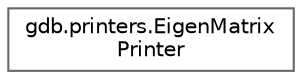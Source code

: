 digraph "类继承关系图"
{
 // LATEX_PDF_SIZE
  bgcolor="transparent";
  edge [fontname=Helvetica,fontsize=10,labelfontname=Helvetica,labelfontsize=10];
  node [fontname=Helvetica,fontsize=10,shape=box,height=0.2,width=0.4];
  rankdir="LR";
  Node0 [id="Node000000",label="gdb.printers.EigenMatrix\lPrinter",height=0.2,width=0.4,color="grey40", fillcolor="white", style="filled",URL="$classgdb_1_1printers_1_1_eigen_matrix_printer.html",tooltip=" "];
}
